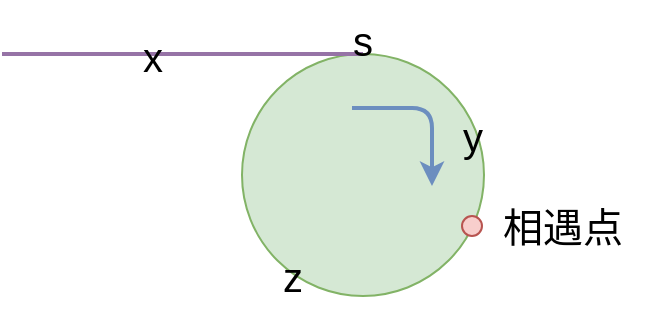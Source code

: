 <mxfile version="14.4.4" type="github">
  <diagram id="cFQExMBfSXDVfylqA4LV" name="Page-1">
    <mxGraphModel dx="924" dy="523" grid="1" gridSize="20" guides="1" tooltips="1" connect="1" arrows="1" fold="1" page="1" pageScale="1" pageWidth="850" pageHeight="1100" math="0" shadow="0">
      <root>
        <mxCell id="0" />
        <mxCell id="1" parent="0" />
        <mxCell id="FcV7QcReoM4LcUiyb4E5-1" value="" style="ellipse;whiteSpace=wrap;html=1;aspect=fixed;fillColor=#d5e8d4;strokeColor=#82b366;" vertex="1" parent="1">
          <mxGeometry x="360" y="159" width="121" height="121" as="geometry" />
        </mxCell>
        <mxCell id="FcV7QcReoM4LcUiyb4E5-4" value="" style="endArrow=none;html=1;entryX=0.5;entryY=0;entryDx=0;entryDy=0;fillColor=#e1d5e7;strokeColor=#9673a6;strokeWidth=2;" edge="1" parent="1" target="FcV7QcReoM4LcUiyb4E5-1">
          <mxGeometry width="50" height="50" relative="1" as="geometry">
            <mxPoint x="240" y="159" as="sourcePoint" />
            <mxPoint x="400" y="159" as="targetPoint" />
          </mxGeometry>
        </mxCell>
        <mxCell id="FcV7QcReoM4LcUiyb4E5-8" value="y" style="text;html=1;resizable=0;autosize=1;align=center;verticalAlign=middle;points=[];fillColor=none;strokeColor=none;rounded=0;fontSize=20;" vertex="1" parent="1">
          <mxGeometry x="455" y="180" width="40" height="40" as="geometry" />
        </mxCell>
        <mxCell id="FcV7QcReoM4LcUiyb4E5-10" value="z" style="text;html=1;resizable=0;autosize=1;align=center;verticalAlign=middle;points=[];fillColor=none;strokeColor=none;rounded=0;fontSize=20;" vertex="1" parent="1">
          <mxGeometry x="365" y="250" width="40" height="40" as="geometry" />
        </mxCell>
        <mxCell id="FcV7QcReoM4LcUiyb4E5-12" value="s" style="text;html=1;resizable=0;autosize=1;align=center;verticalAlign=middle;points=[];fillColor=none;strokeColor=none;rounded=0;fontSize=20;" vertex="1" parent="1">
          <mxGeometry x="400" y="132" width="40" height="40" as="geometry" />
        </mxCell>
        <mxCell id="FcV7QcReoM4LcUiyb4E5-13" value="x" style="text;html=1;resizable=0;autosize=1;align=center;verticalAlign=middle;points=[];fillColor=none;strokeColor=none;rounded=0;fontSize=20;" vertex="1" parent="1">
          <mxGeometry x="295" y="140" width="40" height="40" as="geometry" />
        </mxCell>
        <mxCell id="FcV7QcReoM4LcUiyb4E5-14" value="" style="ellipse;whiteSpace=wrap;html=1;aspect=fixed;fontSize=20;fillColor=#f8cecc;strokeColor=#b85450;" vertex="1" parent="1">
          <mxGeometry x="470" y="240" width="10" height="10" as="geometry" />
        </mxCell>
        <mxCell id="FcV7QcReoM4LcUiyb4E5-18" value="相遇点" style="text;html=1;resizable=0;autosize=1;align=center;verticalAlign=middle;points=[];fillColor=none;strokeColor=none;rounded=0;fontSize=20;" vertex="1" parent="1">
          <mxGeometry x="470" y="225" width="100" height="40" as="geometry" />
        </mxCell>
        <mxCell id="FcV7QcReoM4LcUiyb4E5-23" value="" style="edgeStyle=segmentEdgeStyle;endArrow=classic;html=1;strokeWidth=2;fontSize=20;fillColor=#dae8fc;strokeColor=#6c8ebf;" edge="1" parent="1">
          <mxGeometry width="50" height="50" relative="1" as="geometry">
            <mxPoint x="415" y="186" as="sourcePoint" />
            <mxPoint x="455" y="225" as="targetPoint" />
          </mxGeometry>
        </mxCell>
      </root>
    </mxGraphModel>
  </diagram>
</mxfile>
